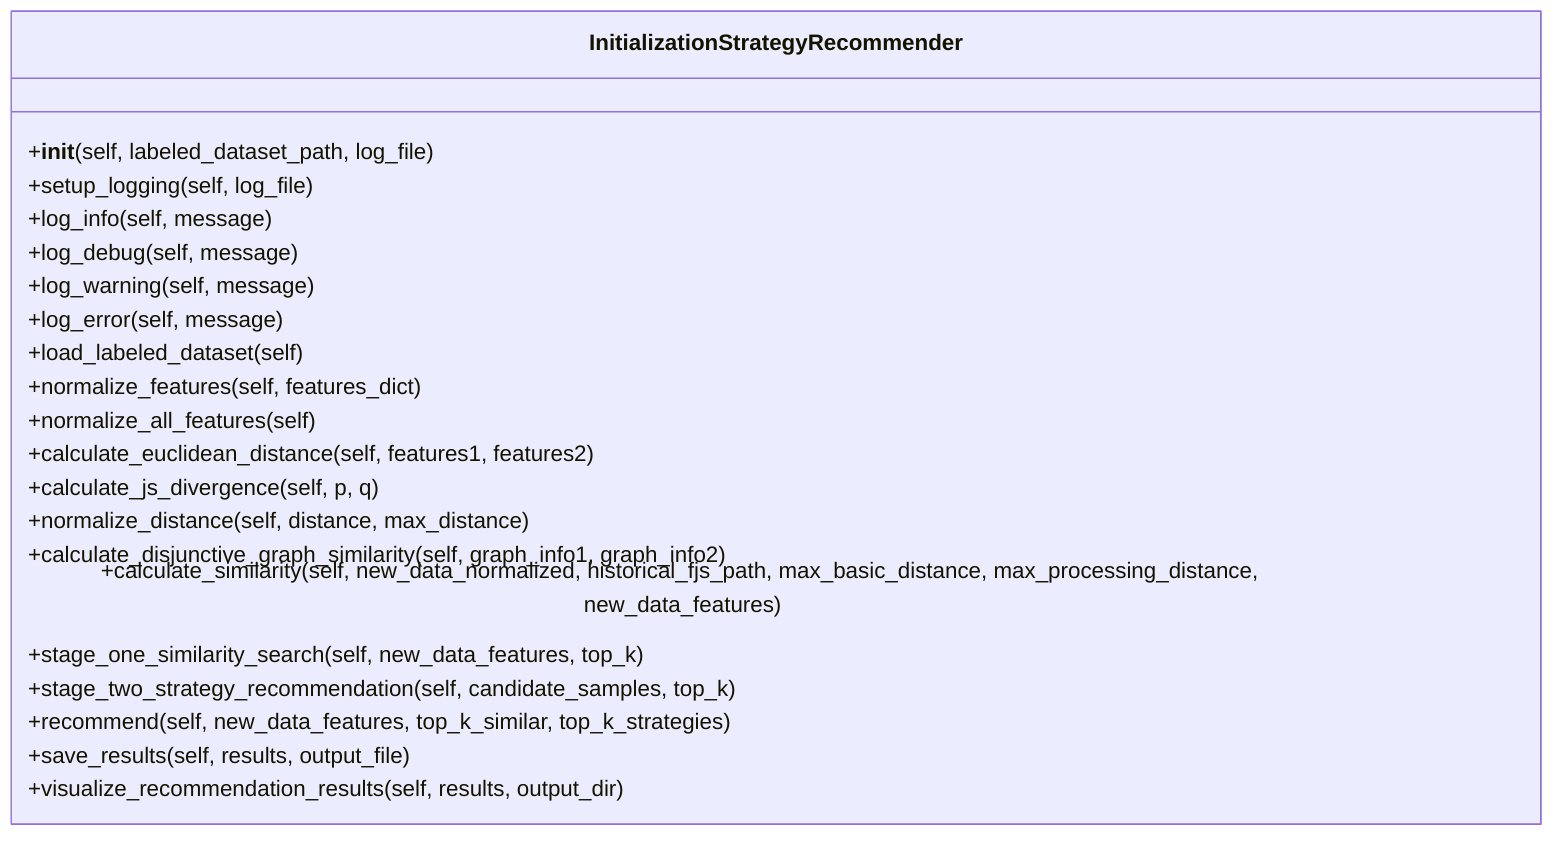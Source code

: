 classDiagram
    class InitializationStrategyRecommender {
        +__init__(self, labeled_dataset_path, log_file)
        +setup_logging(self, log_file)
        +log_info(self, message)
        +log_debug(self, message)
        +log_warning(self, message)
        +log_error(self, message)
        +load_labeled_dataset(self)
        +normalize_features(self, features_dict)
        +normalize_all_features(self)
        +calculate_euclidean_distance(self, features1, features2)
        +calculate_js_divergence(self, p, q)
        +normalize_distance(self, distance, max_distance)
        +calculate_disjunctive_graph_similarity(self, graph_info1, graph_info2)
        +calculate_similarity(self, new_data_normalized, historical_fjs_path, max_basic_distance, max_processing_distance, new_data_features)
        +stage_one_similarity_search(self, new_data_features, top_k)
        +stage_two_strategy_recommendation(self, candidate_samples, top_k)
        +recommend(self, new_data_features, top_k_similar, top_k_strategies)
        +save_results(self, results, output_file)
        +visualize_recommendation_results(self, results, output_dir)
    }